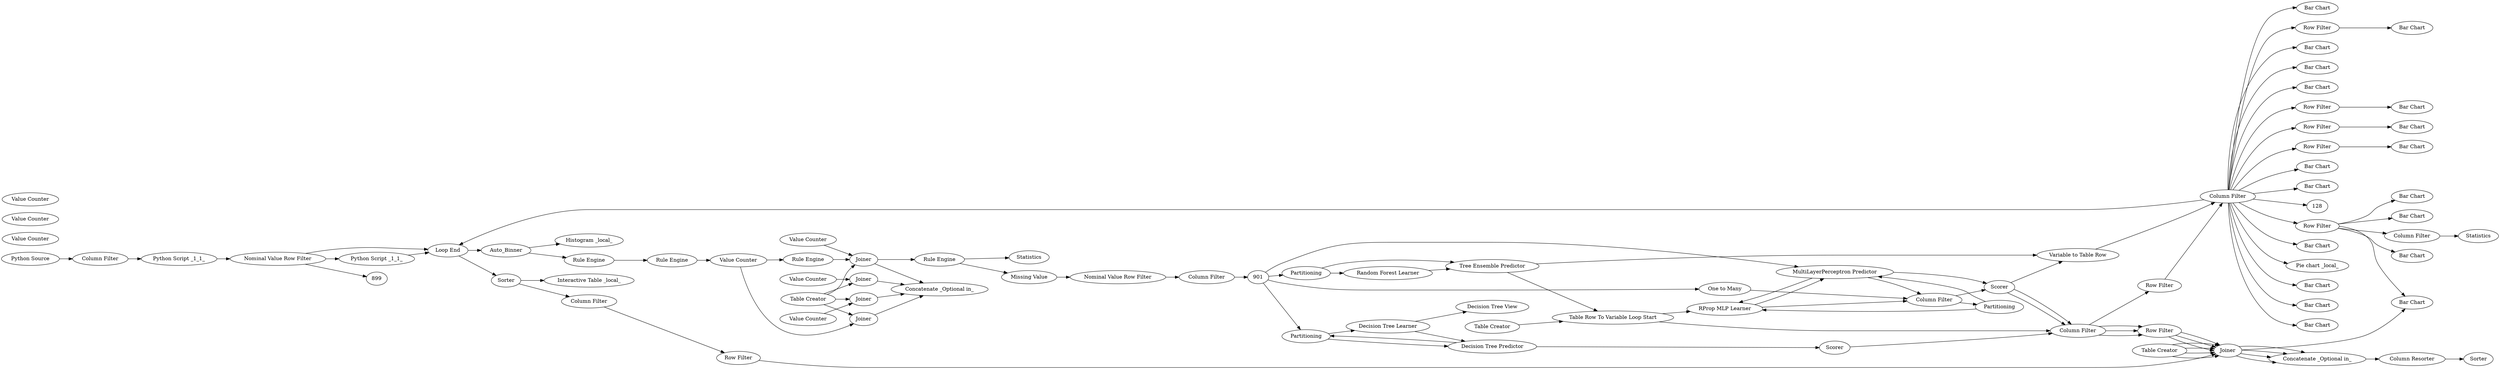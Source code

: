 digraph {
	25 [label="Python Script _1_1_"]
	26 [label="Python Source"]
	27 [label="Column Filter"]
	36 [label="Cell Replacer"]
	41 [label="Nominal Value Row Filter"]
	42 [label="Python Script _1_1_"]
	43 [label=Auto_Binner]
	7 [label="Column Filter"]
	9 [label="Table Creator"]
	10 [label=Joiner]
	11 [label="Row Filter"]
	99 [label=Partitioning]
	101 [label="Decision Tree Predictor"]
	103 [label="Decision Tree Learner"]
	106 [label=Scorer]
	107 [label="Value Counter"]
	108 [label="Histogram _local_"]
	109 [label="Decision Tree View"]
	132 [label="Rule Engine"]
	134 [label="Rule Engine"]
	139 [label="Rule Engine"]
	141 [label="Rule Engine"]
	7 [label="Column Filter"]
	9 [label="Table Creator"]
	10 [label=Joiner]
	11 [label="Row Filter"]
	34 [label=Scorer]
	37 [label="Tree Ensemble Predictor"]
	38 [label="Lift Chart _local_"]
	875 [label="Random Forest Learner"]
	876 [label=Partitioning]
	879 [label="Column Filter"]
	883 [label=Statistics]
	887 [label="Histogram _local_"]
	888 [label="Rule Engine"]
	889 [label="Missing Value"]
	892 [label="Nominal Value Row Filter"]
	3 [label=Partitioning]
	4 [label="Gradient Boosted Trees Learner"]
	5 [label="Gradient Boosted Trees Predictor"]
	6 [label=Scorer]
	7 [label="Column Filter"]
	9 [label="Table Creator"]
	10 [label=Joiner]
	11 [label="Row Filter"]
	1 [label="One to Many"]
	2 [label=Partitioning]
	3 [label="MultiLayerPerceptron Predictor"]
	4 [label="RProp MLP Learner"]
	5 [label="Column Filter"]
	6 [label=Scorer]
	7 [label="Column Filter"]
	8 [label="Row Filter"]
	9 [label="Table Creator"]
	10 [label=Joiner]
	33 [label="Table Creator"]
	34 [label="Table Row To Variable Loop Start"]
	36 [label="Loop End"]
	38 [label="Variable to Table Row"]
	45 [label="Cross Joiner"]
	46 [label="Interactive Table _local_"]
	47 [label=Sorter]
	48 [label="Row Filter"]
	49 [label="Column Filter"]
	898 [label="Concatenate _Optional in_"]
	45 [label="Column Filter"]
	57 [label="Bar Chart"]
	59 [label="Pie chart _local_"]
	67 [label="Bar Chart"]
	69 [label="Bar Chart"]
	70 [label="Row Filter"]
	71 [label="Bar Chart"]
	72 [label="Row Filter"]
	75 [label="Bar Chart"]
	76 [label="Row Filter"]
	77 [label="Bar Chart"]
	78 [label="Row Filter"]
	79 [label="Bar Chart"]
	80 [label="Row Filter"]
	98 [label="Bar Chart"]
	108 [label="Bar Chart"]
	110 [label="Bar Chart"]
	111 [label="Bar Chart"]
	117 [label="Bar Chart"]
	119 [label="Bar Chart"]
	120 [label="Bar Chart"]
	121 [label="Bar Chart"]
	122 [label="Bar Chart"]
	123 [label="Bar Chart"]
	112 [label="Value Counter"]
	116 [label="Table Creator"]
	125 [label=Joiner]
	126 [label="Value Counter"]
	133 [label="Value Counter"]
	134 [label="Value Counter"]
	135 [label="Value Counter"]
	136 [label="Value Counter"]
	141 [label=Joiner]
	142 [label=Joiner]
	143 [label=Joiner]
	146 [label="Concatenate _Optional in_"]
	131 [label="Bar Chart"]
	884 [label=Statistics]
	885 [label="Column Filter"]
	900 [label=Sorter]
	902 [label="Rule Engine"]
	903 [label="Column Resorter"]
	7 -> 11
	9 -> 10
	11 -> 10
	99 -> 103
	99 -> 101
	101 -> 99
	101 -> 106
	103 -> 101
	103 -> 109
	106 -> 7
	10 -> 108
	7 -> 11
	9 -> 10
	11 -> 10
	34 -> 7
	37 -> 38
	37 -> 34
	875 -> 37
	876 -> 875
	876 -> 37
	3 -> 5
	3 -> 4
	4 -> 5
	5 -> 6
	6 -> 7
	7 -> 11
	9 -> 10
	11 -> 10
	1 -> 5
	2 -> 3
	2 -> 4
	3 -> 6
	4 -> 3
	5 -> 2
	6 -> 7
	6 -> 38
	7 -> 8
	8 -> 45
	9 -> 10
	33 -> 34
	34 -> 4
	36 -> 47
	38 -> 45
	45 -> 36
	47 -> 46
	47 -> 49
	48 -> 10
	49 -> 48
	112 -> 125
	116 -> 125
	116 -> 141
	116 -> 142
	116 -> 143
	125 -> 146
	126 -> 141
	133 -> 143
	134 -> 142
	141 -> 146
	142 -> 146
	143 -> 146
	45 -> 110
	45 -> 98
	45 -> 57
	45 -> 121
	45 -> 120
	45 -> 59
	45 -> 123
	45 -> 122
	45 -> 76
	45 -> 78
	45 -> 72
	45 -> 75
	45 -> 70
	45 -> 128
	45 -> 131
	45 -> 67
	45 -> 80
	70 -> 69
	72 -> 71
	76 -> 77
	78 -> 79
	80 -> 117
	80 -> 885
	80 -> 119
	80 -> 108
	80 -> 111
	885 -> 884
	25 -> 41
	26 -> 27
	27 -> 25
	36 -> 43
	41 -> 42
	41 -> 36
	41 -> 899
	42 -> 36
	43 -> 887
	43 -> 902
	10 -> 898
	132 -> 134
	134 -> 139
	139 -> 141
	141 -> 888
	10 -> 898
	879 -> 901
	888 -> 889
	888 -> 883
	889 -> 892
	892 -> 879
	10 -> 898
	10 -> 898
	898 -> 903
	901 -> 876
	901 -> 99
	901 -> 1
	901 -> 3
	902 -> 132
	903 -> 900
	rankdir=LR
}
